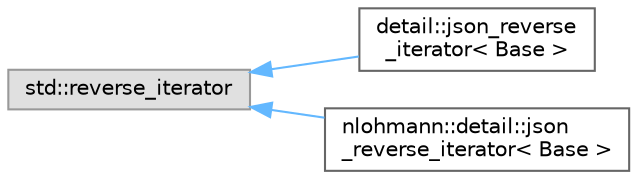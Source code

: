 digraph "Graphical Class Hierarchy"
{
 // LATEX_PDF_SIZE
  bgcolor="transparent";
  edge [fontname=Helvetica,fontsize=10,labelfontname=Helvetica,labelfontsize=10];
  node [fontname=Helvetica,fontsize=10,shape=box,height=0.2,width=0.4];
  rankdir="LR";
  Node0 [id="Node000000",label="std::reverse_iterator",height=0.2,width=0.4,color="grey60", fillcolor="#E0E0E0", style="filled",tooltip=" "];
  Node0 -> Node1 [id="edge154_Node000000_Node000001",dir="back",color="steelblue1",style="solid",tooltip=" "];
  Node1 [id="Node000001",label="detail::json_reverse\l_iterator\< Base \>",height=0.2,width=0.4,color="grey40", fillcolor="white", style="filled",URL="$classdetail_1_1json__reverse__iterator.html",tooltip="a template for a reverse iterator class"];
  Node0 -> Node2 [id="edge155_Node000000_Node000002",dir="back",color="steelblue1",style="solid",tooltip=" "];
  Node2 [id="Node000002",label="nlohmann::detail::json\l_reverse_iterator\< Base \>",height=0.2,width=0.4,color="grey40", fillcolor="white", style="filled",URL="$classnlohmann_1_1detail_1_1json__reverse__iterator.html",tooltip="a template for a reverse iterator class"];
}
